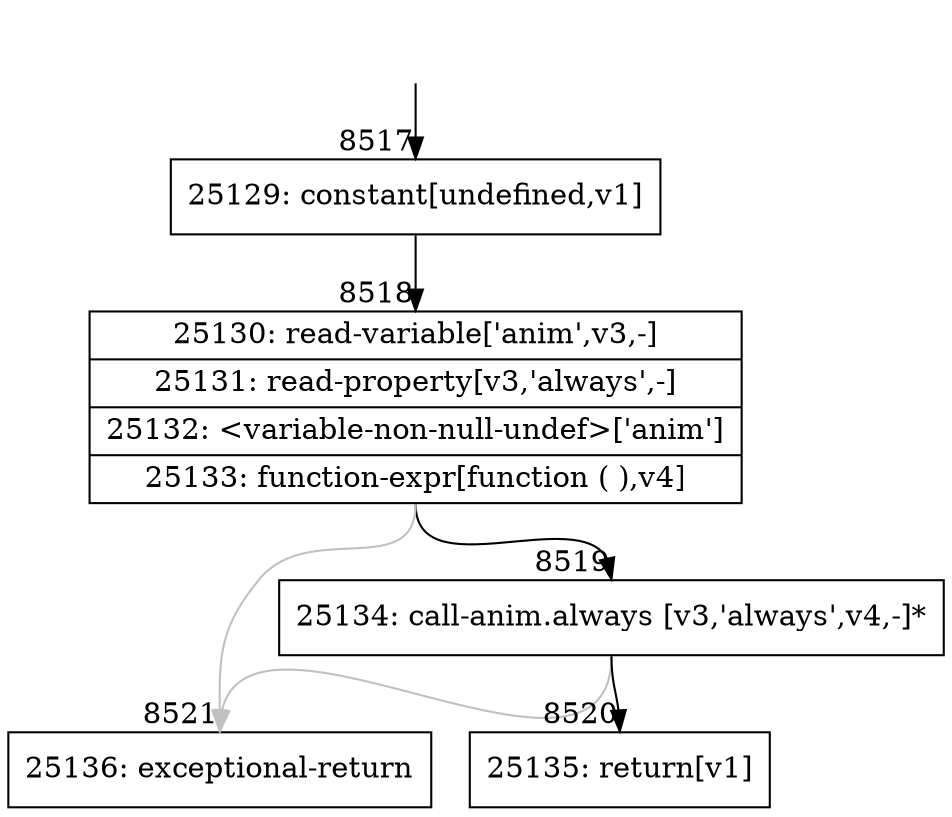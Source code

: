 digraph {
rankdir="TD"
BB_entry528[shape=none,label=""];
BB_entry528 -> BB8517 [tailport=s, headport=n, headlabel="    8517"]
BB8517 [shape=record label="{25129: constant[undefined,v1]}" ] 
BB8517 -> BB8518 [tailport=s, headport=n, headlabel="      8518"]
BB8518 [shape=record label="{25130: read-variable['anim',v3,-]|25131: read-property[v3,'always',-]|25132: \<variable-non-null-undef\>['anim']|25133: function-expr[function ( ),v4]}" ] 
BB8518 -> BB8519 [tailport=s, headport=n, headlabel="      8519"]
BB8518 -> BB8521 [tailport=s, headport=n, color=gray, headlabel="      8521"]
BB8519 [shape=record label="{25134: call-anim.always [v3,'always',v4,-]*}" ] 
BB8519 -> BB8520 [tailport=s, headport=n, headlabel="      8520"]
BB8519 -> BB8521 [tailport=s, headport=n, color=gray]
BB8520 [shape=record label="{25135: return[v1]}" ] 
BB8521 [shape=record label="{25136: exceptional-return}" ] 
//#$~ 8908
}
